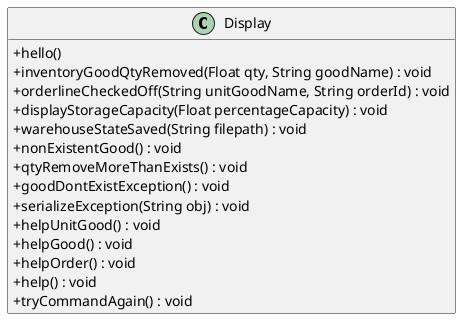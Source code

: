@startuml
'https://plantuml.com/class-diagram
skinparam classAttributeIconSize 0
hide empty member

class Display {
    +hello()
    +inventoryGoodQtyRemoved(Float qty, String goodName) : void
    +orderlineCheckedOff(String unitGoodName, String orderId) : void
    +displayStorageCapacity(Float percentageCapacity) : void
    +warehouseStateSaved(String filepath) : void
    +nonExistentGood() : void
    +qtyRemoveMoreThanExists() : void
    +goodDontExistException() : void
    +serializeException(String obj) : void
    +helpUnitGood() : void
    +helpGood() : void
    +helpOrder() : void
    +help() : void
    +tryCommandAgain() : void
}

@enduml
